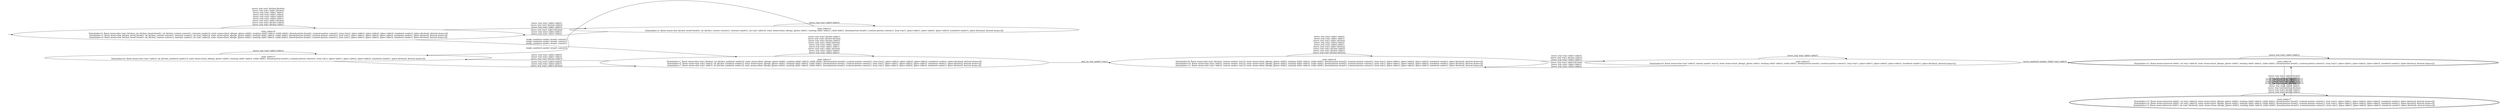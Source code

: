 digraph {
rankdir="LR"
s0[label="state_index=0
State(index=0, fluent atoms=[(at tray1 kitchen), (at_kitchen_bread bread1), (at_kitchen_content content1), (notexist sandw1)], static atoms=[(not_allergic_gluten child1), (waiting child1 table3), (child child1), (bread-portion bread1), (content-portion content1), (tray tray1), (place table1), (place table2), (place table3), (sandwich sandw1), (place kitchen)], derived atoms=[])
State(index=3, fluent atoms=[(at_kitchen_bread bread1), (at_kitchen_content content1), (notexist sandw1), (at tray1 table1)], static atoms=[(not_allergic_gluten child1), (waiting child1 table3), (child child1), (bread-portion bread1), (content-portion content1), (tray tray1), (place table1), (place table2), (place table3), (sandwich sandw1), (place kitchen)], derived atoms=[])
State(index=4, fluent atoms=[(at_kitchen_bread bread1), (at_kitchen_content content1), (notexist sandw1), (at tray1 table2)], static atoms=[(not_allergic_gluten child1), (waiting child1 table3), (child child1), (bread-portion bread1), (content-portion content1), (tray tray1), (place table1), (place table2), (place table3), (sandwich sandw1), (place kitchen)], derived atoms=[])
"]
s1[label="state_index=1
State(index=1, fluent atoms=[(at tray1 kitchen), (at_kitchen_sandwich sandw1)], static atoms=[(not_allergic_gluten child1), (waiting child1 table3), (child child1), (bread-portion bread1), (content-portion content1), (tray tray1), (place table1), (place table2), (place table3), (sandwich sandw1), (place kitchen)], derived atoms=[])
State(index=5, fluent atoms=[(at tray1 table2), (at_kitchen_sandwich sandw1)], static atoms=[(not_allergic_gluten child1), (waiting child1 table3), (child child1), (bread-portion bread1), (content-portion content1), (tray tray1), (place table1), (place table2), (place table3), (sandwich sandw1), (place kitchen)], derived atoms=[])
State(index=7, fluent atoms=[(at tray1 table1), (at_kitchen_sandwich sandw1)], static atoms=[(not_allergic_gluten child1), (waiting child1 table3), (child child1), (bread-portion bread1), (content-portion content1), (tray tray1), (place table1), (place table2), (place table3), (sandwich sandw1), (place kitchen)], derived atoms=[])
"]
s2[label="state_index=2
State(index=2, fluent atoms=[(at_kitchen_bread bread1), (at_kitchen_content content1), (notexist sandw1), (at tray1 table3)], static atoms=[(not_allergic_gluten child1), (waiting child1 table3), (child child1), (bread-portion bread1), (content-portion content1), (tray tray1), (place table1), (place table2), (place table3), (sandwich sandw1), (place kitchen)], derived atoms=[])
"]
s3[label="state_index=3
State(index=6, fluent atoms=[(at tray1 table3), (at_kitchen_sandwich sandw1)], static atoms=[(not_allergic_gluten child1), (waiting child1 table3), (child child1), (bread-portion bread1), (content-portion content1), (tray tray1), (place table1), (place table2), (place table3), (sandwich sandw1), (place kitchen)], derived atoms=[])
"]
s4[label="state_index=4
State(index=8, fluent atoms=[(at tray1 kitchen), (ontray sandw1 tray1)], static atoms=[(not_allergic_gluten child1), (waiting child1 table3), (child child1), (bread-portion bread1), (content-portion content1), (tray tray1), (place table1), (place table2), (place table3), (sandwich sandw1), (place kitchen)], derived atoms=[])
State(index=10, fluent atoms=[(at tray1 table1), (ontray sandw1 tray1)], static atoms=[(not_allergic_gluten child1), (waiting child1 table3), (child child1), (bread-portion bread1), (content-portion content1), (tray tray1), (place table1), (place table2), (place table3), (sandwich sandw1), (place kitchen)], derived atoms=[])
State(index=11, fluent atoms=[(at tray1 table2), (ontray sandw1 tray1)], static atoms=[(not_allergic_gluten child1), (waiting child1 table3), (child child1), (bread-portion bread1), (content-portion content1), (tray tray1), (place table1), (place table2), (place table3), (sandwich sandw1), (place kitchen)], derived atoms=[])
"]
s5[label="state_index=5
State(index=9, fluent atoms=[(at tray1 table3), (ontray sandw1 tray1)], static atoms=[(not_allergic_gluten child1), (waiting child1 table3), (child child1), (bread-portion bread1), (content-portion content1), (tray tray1), (place table1), (place table2), (place table3), (sandwich sandw1), (place kitchen)], derived atoms=[])
"]
s6[peripheries=2,label="state_index=6
State(index=12, fluent atoms=[(served child1), (at tray1 table3)], static atoms=[(not_allergic_gluten child1), (waiting child1 table3), (child child1), (bread-portion bread1), (content-portion content1), (tray tray1), (place table1), (place table2), (place table3), (sandwich sandw1), (place kitchen)], derived atoms=[])
"]
s7[peripheries=2,label="state_index=7
State(index=15, fluent atoms=[(served child1), (at tray1 table2)], static atoms=[(not_allergic_gluten child1), (waiting child1 table3), (child child1), (bread-portion bread1), (content-portion content1), (tray tray1), (place table1), (place table2), (place table3), (sandwich sandw1), (place kitchen)], derived atoms=[])
State(index=14, fluent atoms=[(served child1), (at tray1 table1)], static atoms=[(not_allergic_gluten child1), (waiting child1 table3), (child child1), (bread-portion bread1), (content-portion content1), (tray tray1), (place table1), (place table2), (place table3), (sandwich sandw1), (place kitchen)], derived atoms=[])
State(index=13, fluent atoms=[(served child1), (at tray1 kitchen)], static atoms=[(not_allergic_gluten child1), (waiting child1 table3), (child child1), (bread-portion bread1), (content-portion content1), (tray tray1), (place table1), (place table2), (place table3), (sandwich sandw1), (place kitchen)], derived atoms=[])
"]
Dangling [ label = "", style = invis ]
{ rank = same; Dangling }
Dangling -> s0
{ rank = same; s2}
{ rank = same; s0,s3}
{ rank = same; s1}
{ rank = same; s4}
{ rank = same; s5}
{ rank = same; s6,s7}
s0->s0 [label="(move_tray tray1 kitchen kitchen)
(move_tray tray1 table1 kitchen)
(move_tray tray1 table1 table1)
(move_tray tray1 table1 table2)
(move_tray tray1 table2 table2)
(move_tray tray1 table2 table1)
(move_tray tray1 table2 kitchen)
(move_tray tray1 kitchen table2)
(move_tray tray1 kitchen table1)
"]
s0->s1 [label="(make_sandwich sandw1 bread1 content1)
(make_sandwich sandw1 bread1 content1)
(make_sandwich sandw1 bread1 content1)
"]
s0->s2 [label="(move_tray tray1 table2 table3)
(move_tray tray1 kitchen table3)
(move_tray tray1 table1 table3)
"]
s1->s1 [label="(move_tray tray1 kitchen table1)
(move_tray tray1 kitchen kitchen)
(move_tray tray1 kitchen table2)
(move_tray tray1 table2 kitchen)
(move_tray tray1 table1 table2)
(move_tray tray1 table1 table1)
(move_tray tray1 table1 kitchen)
(move_tray tray1 table2 table2)
(move_tray tray1 table2 table1)
"]
s1->s3 [label="(move_tray tray1 table2 table3)
(move_tray tray1 table1 table3)
(move_tray tray1 kitchen table3)
"]
s1->s4 [label="(put_on_tray sandw1 tray1)
"]
s2->s0 [label="(move_tray tray1 table3 kitchen)
(move_tray tray1 table3 table1)
(move_tray tray1 table3 table2)
"]
s2->s2 [label="(move_tray tray1 table3 table3)
"]
s2->s3 [label="(make_sandwich sandw1 bread1 content1)
"]
s3->s1 [label="(move_tray tray1 table3 table2)
(move_tray tray1 table3 table1)
(move_tray tray1 table3 kitchen)
"]
s3->s3 [label="(move_tray tray1 table3 table3)
"]
s4->s4 [label="(move_tray tray1 table1 table2)
(move_tray tray1 table1 table1)
(move_tray tray1 table1 kitchen)
(move_tray tray1 table2 table2)
(move_tray tray1 table2 table1)
(move_tray tray1 table2 kitchen)
(move_tray tray1 kitchen table2)
(move_tray tray1 kitchen table1)
(move_tray tray1 kitchen kitchen)
"]
s4->s5 [label="(move_tray tray1 table1 table3)
(move_tray tray1 kitchen table3)
(move_tray tray1 table2 table3)
"]
s5->s4 [label="(move_tray tray1 table3 kitchen)
(move_tray tray1 table3 table1)
(move_tray tray1 table3 table2)
"]
s5->s5 [label="(move_tray tray1 table3 table3)
"]
s5->s6 [label="(serve_sandwich sandw1 child1 tray1 table3)
"]
s6->s6 [label="(move_tray tray1 table3 table3)
"]
s6->s7 [label="(move_tray tray1 table3 table1)
(move_tray tray1 table3 table2)
(move_tray tray1 table3 kitchen)
"]
s7->s6 [label="(move_tray tray1 table2 table3)
(move_tray tray1 table1 table3)
(move_tray tray1 kitchen table3)
"]
s7->s7 [label="(move_tray tray1 table2 kitchen)
(move_tray tray1 table2 table1)
(move_tray tray1 table2 table2)
(move_tray tray1 table1 kitchen)
(move_tray tray1 table1 table1)
(move_tray tray1 table1 table2)
(move_tray tray1 kitchen kitchen)
(move_tray tray1 kitchen table1)
(move_tray tray1 kitchen table2)
"]
}
